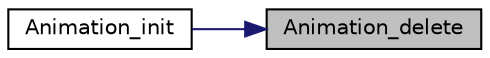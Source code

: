 digraph "Animation_delete"
{
 // LATEX_PDF_SIZE
  edge [fontname="Helvetica",fontsize="10",labelfontname="Helvetica",labelfontsize="10"];
  node [fontname="Helvetica",fontsize="10",shape=record];
  rankdir="RL";
  Node1 [label="Animation_delete",height=0.2,width=0.4,color="black", fillcolor="grey75", style="filled", fontcolor="black",tooltip=" "];
  Node1 -> Node2 [dir="back",color="midnightblue",fontsize="10",style="solid",fontname="Helvetica"];
  Node2 [label="Animation_init",height=0.2,width=0.4,color="black", fillcolor="white", style="filled",URL="$_animation_8c.html#acd5e6c15203549f360546b8fd0194ea0",tooltip=" "];
}
